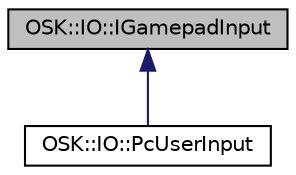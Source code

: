digraph "OSK::IO::IGamepadInput"
{
 // LATEX_PDF_SIZE
  edge [fontname="Helvetica",fontsize="10",labelfontname="Helvetica",labelfontsize="10"];
  node [fontname="Helvetica",fontsize="10",shape=record];
  Node1 [label="OSK::IO::IGamepadInput",height=0.2,width=0.4,color="black", fillcolor="grey75", style="filled", fontcolor="black",tooltip="Interfaz para leer la entrada del usuario a través de uno o varios mandos."];
  Node1 -> Node2 [dir="back",color="midnightblue",fontsize="10",style="solid",fontname="Helvetica"];
  Node2 [label="OSK::IO::PcUserInput",height=0.2,width=0.4,color="black", fillcolor="white", style="filled",URL="$class_o_s_k_1_1_i_o_1_1_pc_user_input.html",tooltip="Input para PC (Windows / Linux / Mac)."];
}
